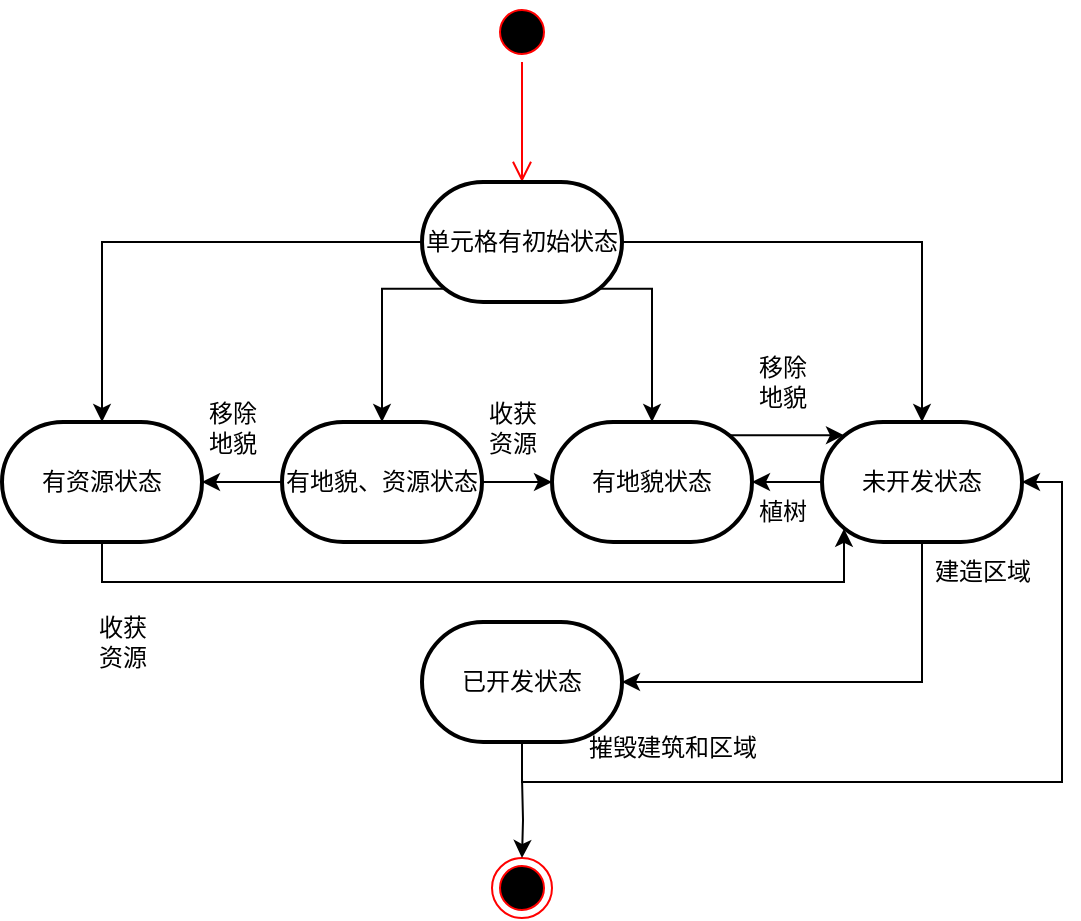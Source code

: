 <mxfile version="22.1.16" type="device">
  <diagram name="Page-1" id="80Xx5_V7AYoYYCBFcPBS">
    <mxGraphModel dx="627" dy="518" grid="1" gridSize="10" guides="1" tooltips="1" connect="1" arrows="1" fold="1" page="1" pageScale="1" pageWidth="850" pageHeight="1100" math="0" shadow="0">
      <root>
        <mxCell id="0" />
        <mxCell id="1" parent="0" />
        <mxCell id="6V_RxtZbmtCBJ1EOpkRF-320" value="" style="ellipse;html=1;shape=startState;fillColor=#000000;strokeColor=#ff0000;" vertex="1" parent="1">
          <mxGeometry x="280" y="10" width="30" height="30" as="geometry" />
        </mxCell>
        <mxCell id="6V_RxtZbmtCBJ1EOpkRF-321" value="" style="edgeStyle=orthogonalEdgeStyle;html=1;verticalAlign=bottom;endArrow=open;endSize=8;strokeColor=#ff0000;rounded=0;" edge="1" parent="1" source="6V_RxtZbmtCBJ1EOpkRF-320">
          <mxGeometry relative="1" as="geometry">
            <mxPoint x="295" y="100" as="targetPoint" />
          </mxGeometry>
        </mxCell>
        <mxCell id="6V_RxtZbmtCBJ1EOpkRF-352" value="" style="ellipse;html=1;shape=endState;fillColor=#000000;strokeColor=#ff0000;" vertex="1" parent="1">
          <mxGeometry x="280" y="438" width="30" height="30" as="geometry" />
        </mxCell>
        <mxCell id="6V_RxtZbmtCBJ1EOpkRF-395" style="edgeStyle=orthogonalEdgeStyle;rounded=0;orthogonalLoop=1;jettySize=auto;html=1;exitX=0.5;exitY=1;exitDx=0;exitDy=0;exitPerimeter=0;entryX=0.5;entryY=0;entryDx=0;entryDy=0;" edge="1" parent="1" target="6V_RxtZbmtCBJ1EOpkRF-352">
          <mxGeometry relative="1" as="geometry">
            <mxPoint x="295.0" y="398" as="sourcePoint" />
          </mxGeometry>
        </mxCell>
        <mxCell id="6V_RxtZbmtCBJ1EOpkRF-399" value="单元格有初始状态" style="strokeWidth=2;html=1;shape=mxgraph.flowchart.terminator;whiteSpace=wrap;" vertex="1" parent="1">
          <mxGeometry x="245" y="100" width="100" height="60" as="geometry" />
        </mxCell>
        <mxCell id="6V_RxtZbmtCBJ1EOpkRF-401" value="已开发状态" style="strokeWidth=2;html=1;shape=mxgraph.flowchart.terminator;whiteSpace=wrap;" vertex="1" parent="1">
          <mxGeometry x="245" y="320" width="100" height="60" as="geometry" />
        </mxCell>
        <mxCell id="6V_RxtZbmtCBJ1EOpkRF-402" value="未开发状态" style="strokeWidth=2;html=1;shape=mxgraph.flowchart.terminator;whiteSpace=wrap;" vertex="1" parent="1">
          <mxGeometry x="445" y="220" width="100" height="60" as="geometry" />
        </mxCell>
        <mxCell id="6V_RxtZbmtCBJ1EOpkRF-403" value="有资源状态" style="strokeWidth=2;html=1;shape=mxgraph.flowchart.terminator;whiteSpace=wrap;" vertex="1" parent="1">
          <mxGeometry x="35" y="220" width="100" height="60" as="geometry" />
        </mxCell>
        <mxCell id="6V_RxtZbmtCBJ1EOpkRF-404" value="有地貌、资源状态" style="strokeWidth=2;html=1;shape=mxgraph.flowchart.terminator;whiteSpace=wrap;" vertex="1" parent="1">
          <mxGeometry x="175" y="220" width="100" height="60" as="geometry" />
        </mxCell>
        <mxCell id="6V_RxtZbmtCBJ1EOpkRF-405" value="有地貌状态" style="strokeWidth=2;html=1;shape=mxgraph.flowchart.terminator;whiteSpace=wrap;" vertex="1" parent="1">
          <mxGeometry x="310" y="220" width="100" height="60" as="geometry" />
        </mxCell>
        <mxCell id="6V_RxtZbmtCBJ1EOpkRF-406" style="edgeStyle=orthogonalEdgeStyle;rounded=0;orthogonalLoop=1;jettySize=auto;html=1;exitX=0.5;exitY=1;exitDx=0;exitDy=0;exitPerimeter=0;entryX=1;entryY=0.5;entryDx=0;entryDy=0;entryPerimeter=0;" edge="1" parent="1" source="6V_RxtZbmtCBJ1EOpkRF-402" target="6V_RxtZbmtCBJ1EOpkRF-401">
          <mxGeometry relative="1" as="geometry" />
        </mxCell>
        <mxCell id="6V_RxtZbmtCBJ1EOpkRF-407" value="建造区域" style="text;html=1;align=center;verticalAlign=middle;resizable=0;points=[];autosize=1;strokeColor=none;fillColor=none;" vertex="1" parent="1">
          <mxGeometry x="490" y="280" width="70" height="30" as="geometry" />
        </mxCell>
        <mxCell id="6V_RxtZbmtCBJ1EOpkRF-410" style="edgeStyle=orthogonalEdgeStyle;rounded=0;orthogonalLoop=1;jettySize=auto;html=1;exitX=0.5;exitY=1;exitDx=0;exitDy=0;exitPerimeter=0;entryX=1;entryY=0.5;entryDx=0;entryDy=0;entryPerimeter=0;" edge="1" parent="1" source="6V_RxtZbmtCBJ1EOpkRF-401" target="6V_RxtZbmtCBJ1EOpkRF-402">
          <mxGeometry relative="1" as="geometry" />
        </mxCell>
        <mxCell id="6V_RxtZbmtCBJ1EOpkRF-411" value="摧毁建筑和区域" style="text;html=1;align=center;verticalAlign=middle;resizable=0;points=[];autosize=1;strokeColor=none;fillColor=none;" vertex="1" parent="1">
          <mxGeometry x="315" y="368" width="110" height="30" as="geometry" />
        </mxCell>
        <mxCell id="6V_RxtZbmtCBJ1EOpkRF-413" style="edgeStyle=orthogonalEdgeStyle;rounded=0;orthogonalLoop=1;jettySize=auto;html=1;exitX=0;exitY=0.5;exitDx=0;exitDy=0;exitPerimeter=0;entryX=1;entryY=0.5;entryDx=0;entryDy=0;entryPerimeter=0;" edge="1" parent="1" source="6V_RxtZbmtCBJ1EOpkRF-402" target="6V_RxtZbmtCBJ1EOpkRF-405">
          <mxGeometry relative="1" as="geometry" />
        </mxCell>
        <mxCell id="6V_RxtZbmtCBJ1EOpkRF-414" value="植树" style="text;html=1;align=center;verticalAlign=middle;resizable=0;points=[];autosize=1;strokeColor=none;fillColor=none;" vertex="1" parent="1">
          <mxGeometry x="400" y="250" width="50" height="30" as="geometry" />
        </mxCell>
        <mxCell id="6V_RxtZbmtCBJ1EOpkRF-415" style="edgeStyle=orthogonalEdgeStyle;rounded=0;orthogonalLoop=1;jettySize=auto;html=1;exitX=1;exitY=0.5;exitDx=0;exitDy=0;exitPerimeter=0;entryX=0;entryY=0.5;entryDx=0;entryDy=0;entryPerimeter=0;" edge="1" parent="1" source="6V_RxtZbmtCBJ1EOpkRF-404" target="6V_RxtZbmtCBJ1EOpkRF-405">
          <mxGeometry relative="1" as="geometry" />
        </mxCell>
        <mxCell id="6V_RxtZbmtCBJ1EOpkRF-416" value="收获&lt;br&gt;资源" style="text;html=1;align=center;verticalAlign=middle;resizable=0;points=[];autosize=1;strokeColor=none;fillColor=none;" vertex="1" parent="1">
          <mxGeometry x="265" y="203" width="50" height="40" as="geometry" />
        </mxCell>
        <mxCell id="6V_RxtZbmtCBJ1EOpkRF-417" style="edgeStyle=orthogonalEdgeStyle;rounded=0;orthogonalLoop=1;jettySize=auto;html=1;exitX=0;exitY=0.5;exitDx=0;exitDy=0;exitPerimeter=0;entryX=1;entryY=0.5;entryDx=0;entryDy=0;entryPerimeter=0;" edge="1" parent="1" source="6V_RxtZbmtCBJ1EOpkRF-404" target="6V_RxtZbmtCBJ1EOpkRF-403">
          <mxGeometry relative="1" as="geometry" />
        </mxCell>
        <mxCell id="6V_RxtZbmtCBJ1EOpkRF-418" value="移除&lt;br&gt;地貌" style="text;html=1;align=center;verticalAlign=middle;resizable=0;points=[];autosize=1;strokeColor=none;fillColor=none;" vertex="1" parent="1">
          <mxGeometry x="125" y="203" width="50" height="40" as="geometry" />
        </mxCell>
        <mxCell id="6V_RxtZbmtCBJ1EOpkRF-419" style="edgeStyle=orthogonalEdgeStyle;rounded=0;orthogonalLoop=1;jettySize=auto;html=1;exitX=0.5;exitY=1;exitDx=0;exitDy=0;exitPerimeter=0;entryX=0.11;entryY=0.89;entryDx=0;entryDy=0;entryPerimeter=0;" edge="1" parent="1" source="6V_RxtZbmtCBJ1EOpkRF-403" target="6V_RxtZbmtCBJ1EOpkRF-402">
          <mxGeometry relative="1" as="geometry">
            <Array as="points">
              <mxPoint x="85" y="300" />
              <mxPoint x="456" y="300" />
            </Array>
          </mxGeometry>
        </mxCell>
        <mxCell id="6V_RxtZbmtCBJ1EOpkRF-420" value="收获&lt;br&gt;资源" style="text;html=1;align=center;verticalAlign=middle;resizable=0;points=[];autosize=1;strokeColor=none;fillColor=none;" vertex="1" parent="1">
          <mxGeometry x="70" y="310" width="50" height="40" as="geometry" />
        </mxCell>
        <mxCell id="6V_RxtZbmtCBJ1EOpkRF-424" value="移除&lt;br&gt;地貌" style="text;html=1;align=center;verticalAlign=middle;resizable=0;points=[];autosize=1;strokeColor=none;fillColor=none;" vertex="1" parent="1">
          <mxGeometry x="400" y="180" width="50" height="40" as="geometry" />
        </mxCell>
        <mxCell id="6V_RxtZbmtCBJ1EOpkRF-425" style="edgeStyle=orthogonalEdgeStyle;rounded=0;orthogonalLoop=1;jettySize=auto;html=1;exitX=0;exitY=0.5;exitDx=0;exitDy=0;exitPerimeter=0;entryX=0.5;entryY=0;entryDx=0;entryDy=0;entryPerimeter=0;" edge="1" parent="1" source="6V_RxtZbmtCBJ1EOpkRF-399" target="6V_RxtZbmtCBJ1EOpkRF-403">
          <mxGeometry relative="1" as="geometry" />
        </mxCell>
        <mxCell id="6V_RxtZbmtCBJ1EOpkRF-426" style="edgeStyle=orthogonalEdgeStyle;rounded=0;orthogonalLoop=1;jettySize=auto;html=1;exitX=0.11;exitY=0.89;exitDx=0;exitDy=0;exitPerimeter=0;entryX=0.5;entryY=0;entryDx=0;entryDy=0;entryPerimeter=0;" edge="1" parent="1" source="6V_RxtZbmtCBJ1EOpkRF-399" target="6V_RxtZbmtCBJ1EOpkRF-404">
          <mxGeometry relative="1" as="geometry">
            <Array as="points">
              <mxPoint x="225" y="153" />
            </Array>
          </mxGeometry>
        </mxCell>
        <mxCell id="6V_RxtZbmtCBJ1EOpkRF-433" style="edgeStyle=orthogonalEdgeStyle;rounded=0;orthogonalLoop=1;jettySize=auto;html=1;exitX=1;exitY=0.5;exitDx=0;exitDy=0;exitPerimeter=0;entryX=0.5;entryY=0;entryDx=0;entryDy=0;entryPerimeter=0;" edge="1" parent="1" source="6V_RxtZbmtCBJ1EOpkRF-399" target="6V_RxtZbmtCBJ1EOpkRF-402">
          <mxGeometry relative="1" as="geometry" />
        </mxCell>
        <mxCell id="6V_RxtZbmtCBJ1EOpkRF-434" style="edgeStyle=orthogonalEdgeStyle;rounded=0;orthogonalLoop=1;jettySize=auto;html=1;exitX=0.89;exitY=0.11;exitDx=0;exitDy=0;exitPerimeter=0;entryX=0.11;entryY=0.11;entryDx=0;entryDy=0;entryPerimeter=0;" edge="1" parent="1" source="6V_RxtZbmtCBJ1EOpkRF-405" target="6V_RxtZbmtCBJ1EOpkRF-402">
          <mxGeometry relative="1" as="geometry" />
        </mxCell>
        <mxCell id="6V_RxtZbmtCBJ1EOpkRF-435" style="edgeStyle=orthogonalEdgeStyle;rounded=0;orthogonalLoop=1;jettySize=auto;html=1;exitX=0.89;exitY=0.89;exitDx=0;exitDy=0;exitPerimeter=0;entryX=0.5;entryY=0;entryDx=0;entryDy=0;entryPerimeter=0;" edge="1" parent="1" source="6V_RxtZbmtCBJ1EOpkRF-399" target="6V_RxtZbmtCBJ1EOpkRF-405">
          <mxGeometry relative="1" as="geometry">
            <Array as="points">
              <mxPoint x="360" y="153" />
            </Array>
          </mxGeometry>
        </mxCell>
      </root>
    </mxGraphModel>
  </diagram>
</mxfile>
